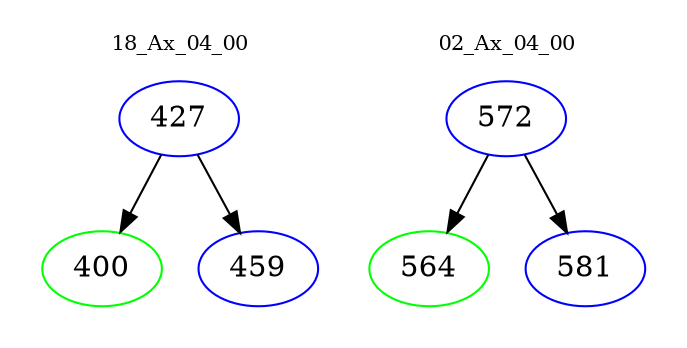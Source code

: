 digraph{
subgraph cluster_0 {
color = white
label = "18_Ax_04_00";
fontsize=10;
T0_427 [label="427", color="blue"]
T0_427 -> T0_400 [color="black"]
T0_400 [label="400", color="green"]
T0_427 -> T0_459 [color="black"]
T0_459 [label="459", color="blue"]
}
subgraph cluster_1 {
color = white
label = "02_Ax_04_00";
fontsize=10;
T1_572 [label="572", color="blue"]
T1_572 -> T1_564 [color="black"]
T1_564 [label="564", color="green"]
T1_572 -> T1_581 [color="black"]
T1_581 [label="581", color="blue"]
}
}
